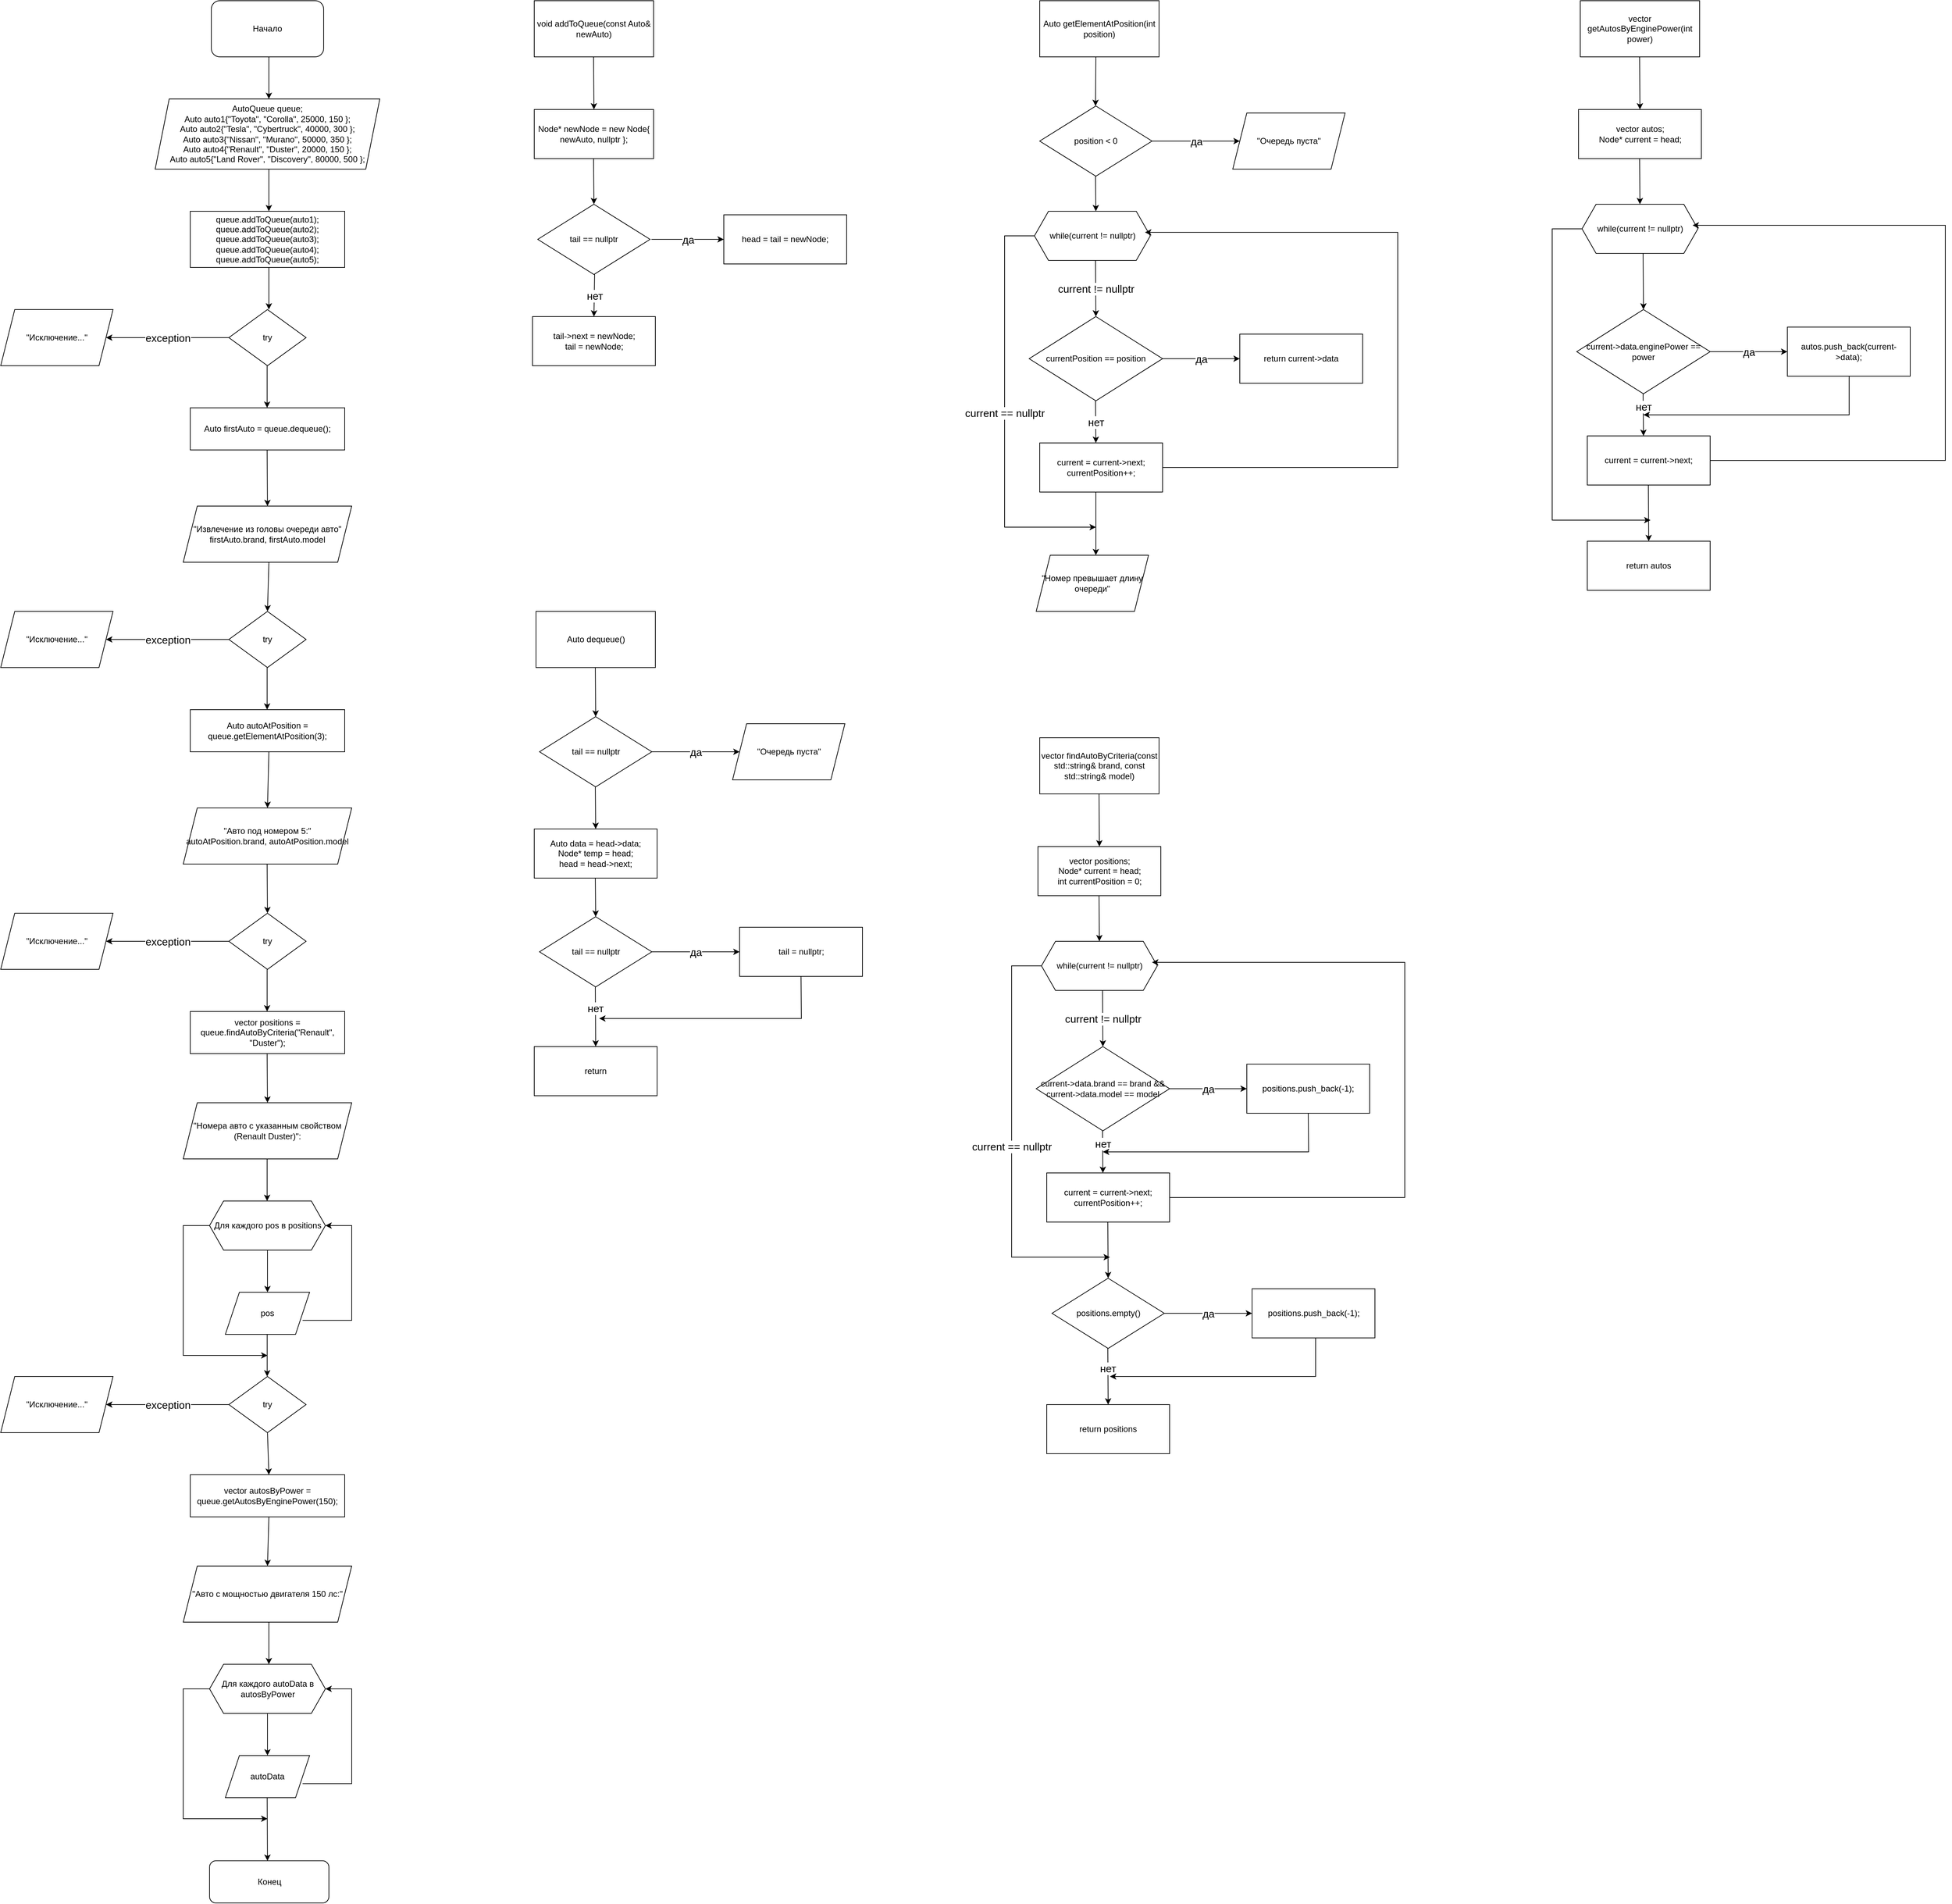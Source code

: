 <mxfile version="24.2.5" type="device">
  <diagram id="C5RBs43oDa-KdzZeNtuy" name="Page-1">
    <mxGraphModel dx="910" dy="553" grid="1" gridSize="10" guides="1" tooltips="1" connect="1" arrows="1" fold="1" page="1" pageScale="1" pageWidth="600" pageHeight="100" math="0" shadow="0">
      <root>
        <mxCell id="WIyWlLk6GJQsqaUBKTNV-0" />
        <mxCell id="WIyWlLk6GJQsqaUBKTNV-1" parent="WIyWlLk6GJQsqaUBKTNV-0" />
        <mxCell id="EUJpJO6qYuPythi7ABDx-0" value="Начало" style="rounded=1;whiteSpace=wrap;html=1;" parent="WIyWlLk6GJQsqaUBKTNV-1" vertex="1">
          <mxGeometry x="400" y="40" width="160" height="80" as="geometry" />
        </mxCell>
        <mxCell id="EUJpJO6qYuPythi7ABDx-1" value="&lt;div&gt;AutoQueue queue;&lt;br&gt;&lt;/div&gt;Auto auto1{&quot;Toyota&quot;, &quot;Corolla&quot;, 25000, 150 };&lt;br&gt;Auto auto2{&quot;Tesla&quot;, &quot;Cybertruck&quot;, 40000, 300 };&lt;br&gt;Auto auto3{&quot;Nissan&quot;, &quot;Murano&quot;, 50000, 350 };&lt;br&gt;Auto auto4{&quot;Renault&quot;, &quot;Duster&quot;, 20000, 150 };&lt;br&gt;Auto auto5{&quot;Land Rover&quot;, &quot;Discovery&quot;, 80000, 500 };" style="shape=parallelogram;perimeter=parallelogramPerimeter;whiteSpace=wrap;html=1;fixedSize=1;" parent="WIyWlLk6GJQsqaUBKTNV-1" vertex="1">
          <mxGeometry x="320" y="180" width="320" height="100" as="geometry" />
        </mxCell>
        <mxCell id="EUJpJO6qYuPythi7ABDx-2" value="queue.addToQueue(auto1);&#xa;queue.addToQueue(auto2);&#xa;queue.addToQueue(auto3);&#xa;queue.addToQueue(auto4);&#xa;queue.addToQueue(auto5);" style="rounded=0;whiteSpace=wrap;html=1;" parent="WIyWlLk6GJQsqaUBKTNV-1" vertex="1">
          <mxGeometry x="370" y="340" width="220" height="80" as="geometry" />
        </mxCell>
        <mxCell id="EUJpJO6qYuPythi7ABDx-3" value="try" style="rhombus;whiteSpace=wrap;html=1;" parent="WIyWlLk6GJQsqaUBKTNV-1" vertex="1">
          <mxGeometry x="425" y="480" width="110" height="80" as="geometry" />
        </mxCell>
        <mxCell id="EUJpJO6qYuPythi7ABDx-4" value="&quot;Исключение...&quot;" style="shape=parallelogram;perimeter=parallelogramPerimeter;whiteSpace=wrap;html=1;fixedSize=1;" parent="WIyWlLk6GJQsqaUBKTNV-1" vertex="1">
          <mxGeometry x="100" y="480" width="160" height="80" as="geometry" />
        </mxCell>
        <mxCell id="EUJpJO6qYuPythi7ABDx-5" value="exception" style="endArrow=classic;html=1;rounded=0;entryX=1;entryY=0.5;entryDx=0;entryDy=0;exitX=0;exitY=0.5;exitDx=0;exitDy=0;fontSize=15;" parent="WIyWlLk6GJQsqaUBKTNV-1" source="EUJpJO6qYuPythi7ABDx-3" target="EUJpJO6qYuPythi7ABDx-4" edge="1">
          <mxGeometry width="50" height="50" relative="1" as="geometry">
            <mxPoint x="420" y="520" as="sourcePoint" />
            <mxPoint x="370" y="520" as="targetPoint" />
          </mxGeometry>
        </mxCell>
        <mxCell id="EUJpJO6qYuPythi7ABDx-6" value="Auto firstAuto =&amp;nbsp;queue.dequeue();" style="rounded=0;whiteSpace=wrap;html=1;" parent="WIyWlLk6GJQsqaUBKTNV-1" vertex="1">
          <mxGeometry x="370" y="620" width="220" height="60" as="geometry" />
        </mxCell>
        <mxCell id="EUJpJO6qYuPythi7ABDx-7" value="&quot;Извлечение из головы очереди авто&quot;&lt;div&gt;firstAuto.brand, firstAuto.model&lt;/div&gt;" style="shape=parallelogram;perimeter=parallelogramPerimeter;whiteSpace=wrap;html=1;fixedSize=1;" parent="WIyWlLk6GJQsqaUBKTNV-1" vertex="1">
          <mxGeometry x="360" y="760" width="240" height="80" as="geometry" />
        </mxCell>
        <mxCell id="EUJpJO6qYuPythi7ABDx-8" value="try" style="rhombus;whiteSpace=wrap;html=1;" parent="WIyWlLk6GJQsqaUBKTNV-1" vertex="1">
          <mxGeometry x="425" y="910" width="110" height="80" as="geometry" />
        </mxCell>
        <mxCell id="EUJpJO6qYuPythi7ABDx-9" value="&quot;Исключение...&quot;" style="shape=parallelogram;perimeter=parallelogramPerimeter;whiteSpace=wrap;html=1;fixedSize=1;" parent="WIyWlLk6GJQsqaUBKTNV-1" vertex="1">
          <mxGeometry x="100" y="910" width="160" height="80" as="geometry" />
        </mxCell>
        <mxCell id="EUJpJO6qYuPythi7ABDx-10" value="exception" style="endArrow=classic;html=1;rounded=0;entryX=1;entryY=0.5;entryDx=0;entryDy=0;exitX=0;exitY=0.5;exitDx=0;exitDy=0;fontSize=15;" parent="WIyWlLk6GJQsqaUBKTNV-1" source="EUJpJO6qYuPythi7ABDx-8" target="EUJpJO6qYuPythi7ABDx-9" edge="1">
          <mxGeometry width="50" height="50" relative="1" as="geometry">
            <mxPoint x="420" y="950" as="sourcePoint" />
            <mxPoint x="370" y="950" as="targetPoint" />
          </mxGeometry>
        </mxCell>
        <mxCell id="EUJpJO6qYuPythi7ABDx-11" value="Auto autoAtPosition = queue.getElementAtPosition(3);" style="rounded=0;whiteSpace=wrap;html=1;" parent="WIyWlLk6GJQsqaUBKTNV-1" vertex="1">
          <mxGeometry x="370" y="1050" width="220" height="60" as="geometry" />
        </mxCell>
        <mxCell id="EUJpJO6qYuPythi7ABDx-12" value="&quot;Авто под номером 5:&quot;&lt;div&gt;autoAtPosition.brand, autoAtPosition.model&lt;/div&gt;" style="shape=parallelogram;perimeter=parallelogramPerimeter;whiteSpace=wrap;html=1;fixedSize=1;" parent="WIyWlLk6GJQsqaUBKTNV-1" vertex="1">
          <mxGeometry x="360" y="1190" width="240" height="80" as="geometry" />
        </mxCell>
        <mxCell id="EUJpJO6qYuPythi7ABDx-13" value="try" style="rhombus;whiteSpace=wrap;html=1;" parent="WIyWlLk6GJQsqaUBKTNV-1" vertex="1">
          <mxGeometry x="425" y="1340" width="110" height="80" as="geometry" />
        </mxCell>
        <mxCell id="EUJpJO6qYuPythi7ABDx-14" value="&quot;Исключение...&quot;" style="shape=parallelogram;perimeter=parallelogramPerimeter;whiteSpace=wrap;html=1;fixedSize=1;" parent="WIyWlLk6GJQsqaUBKTNV-1" vertex="1">
          <mxGeometry x="100" y="1340" width="160" height="80" as="geometry" />
        </mxCell>
        <mxCell id="EUJpJO6qYuPythi7ABDx-15" value="exception" style="endArrow=classic;html=1;rounded=0;entryX=1;entryY=0.5;entryDx=0;entryDy=0;exitX=0;exitY=0.5;exitDx=0;exitDy=0;fontSize=15;" parent="WIyWlLk6GJQsqaUBKTNV-1" source="EUJpJO6qYuPythi7ABDx-13" target="EUJpJO6qYuPythi7ABDx-14" edge="1">
          <mxGeometry width="50" height="50" relative="1" as="geometry">
            <mxPoint x="420" y="1380" as="sourcePoint" />
            <mxPoint x="370" y="1380" as="targetPoint" />
          </mxGeometry>
        </mxCell>
        <mxCell id="EUJpJO6qYuPythi7ABDx-16" value="vector&lt;int&gt; positions = queue.findAutoByCriteria(&quot;Renault&quot;, &quot;Duster&quot;);" style="rounded=0;whiteSpace=wrap;html=1;" parent="WIyWlLk6GJQsqaUBKTNV-1" vertex="1">
          <mxGeometry x="370" y="1480" width="220" height="60" as="geometry" />
        </mxCell>
        <mxCell id="EUJpJO6qYuPythi7ABDx-17" value="&quot;Номера авто с указанным свойством (Renault Duster)&quot;:" style="shape=parallelogram;perimeter=parallelogramPerimeter;whiteSpace=wrap;html=1;fixedSize=1;" parent="WIyWlLk6GJQsqaUBKTNV-1" vertex="1">
          <mxGeometry x="360" y="1610" width="240" height="80" as="geometry" />
        </mxCell>
        <mxCell id="EUJpJO6qYuPythi7ABDx-18" value="Для каждого pos в positions" style="shape=hexagon;perimeter=hexagonPerimeter2;whiteSpace=wrap;html=1;fixedSize=1;" parent="WIyWlLk6GJQsqaUBKTNV-1" vertex="1">
          <mxGeometry x="397.5" y="1750" width="165" height="70" as="geometry" />
        </mxCell>
        <mxCell id="EUJpJO6qYuPythi7ABDx-19" value="pos" style="shape=parallelogram;perimeter=parallelogramPerimeter;whiteSpace=wrap;html=1;fixedSize=1;" parent="WIyWlLk6GJQsqaUBKTNV-1" vertex="1">
          <mxGeometry x="420" y="1880" width="120" height="60" as="geometry" />
        </mxCell>
        <mxCell id="EUJpJO6qYuPythi7ABDx-20" value="" style="endArrow=classic;html=1;rounded=0;entryX=1;entryY=0.5;entryDx=0;entryDy=0;" parent="WIyWlLk6GJQsqaUBKTNV-1" target="EUJpJO6qYuPythi7ABDx-18" edge="1">
          <mxGeometry width="50" height="50" relative="1" as="geometry">
            <mxPoint x="530" y="1920" as="sourcePoint" />
            <mxPoint x="710" y="1850" as="targetPoint" />
            <Array as="points">
              <mxPoint x="600" y="1920" />
              <mxPoint x="600" y="1785" />
            </Array>
          </mxGeometry>
        </mxCell>
        <mxCell id="EUJpJO6qYuPythi7ABDx-21" value="" style="endArrow=classic;html=1;rounded=0;entryX=0.5;entryY=0;entryDx=0;entryDy=0;entryPerimeter=0;" parent="WIyWlLk6GJQsqaUBKTNV-1" source="EUJpJO6qYuPythi7ABDx-18" target="EUJpJO6qYuPythi7ABDx-19" edge="1">
          <mxGeometry width="50" height="50" relative="1" as="geometry">
            <mxPoint x="360" y="1890" as="sourcePoint" />
            <mxPoint x="410" y="1840" as="targetPoint" />
          </mxGeometry>
        </mxCell>
        <mxCell id="EUJpJO6qYuPythi7ABDx-22" value="" style="endArrow=classic;html=1;rounded=0;entryX=0.5;entryY=0;entryDx=0;entryDy=0;entryPerimeter=0;" parent="WIyWlLk6GJQsqaUBKTNV-1" edge="1">
          <mxGeometry width="50" height="50" relative="1" as="geometry">
            <mxPoint x="479.58" y="1940" as="sourcePoint" />
            <mxPoint x="479.58" y="2000" as="targetPoint" />
          </mxGeometry>
        </mxCell>
        <mxCell id="EUJpJO6qYuPythi7ABDx-23" value="" style="endArrow=classic;html=1;rounded=0;exitX=0;exitY=0.5;exitDx=0;exitDy=0;" parent="WIyWlLk6GJQsqaUBKTNV-1" source="EUJpJO6qYuPythi7ABDx-18" edge="1">
          <mxGeometry width="50" height="50" relative="1" as="geometry">
            <mxPoint x="310" y="1880" as="sourcePoint" />
            <mxPoint x="480" y="1970" as="targetPoint" />
            <Array as="points">
              <mxPoint x="360" y="1785" />
              <mxPoint x="360" y="1970" />
            </Array>
          </mxGeometry>
        </mxCell>
        <mxCell id="EUJpJO6qYuPythi7ABDx-24" value="try" style="rhombus;whiteSpace=wrap;html=1;" parent="WIyWlLk6GJQsqaUBKTNV-1" vertex="1">
          <mxGeometry x="425" y="2000" width="110" height="80" as="geometry" />
        </mxCell>
        <mxCell id="EUJpJO6qYuPythi7ABDx-25" value="&quot;Исключение...&quot;" style="shape=parallelogram;perimeter=parallelogramPerimeter;whiteSpace=wrap;html=1;fixedSize=1;" parent="WIyWlLk6GJQsqaUBKTNV-1" vertex="1">
          <mxGeometry x="100" y="2000" width="160" height="80" as="geometry" />
        </mxCell>
        <mxCell id="EUJpJO6qYuPythi7ABDx-26" value="exception" style="endArrow=classic;html=1;rounded=0;entryX=1;entryY=0.5;entryDx=0;entryDy=0;exitX=0;exitY=0.5;exitDx=0;exitDy=0;fontSize=15;" parent="WIyWlLk6GJQsqaUBKTNV-1" source="EUJpJO6qYuPythi7ABDx-24" target="EUJpJO6qYuPythi7ABDx-25" edge="1">
          <mxGeometry width="50" height="50" relative="1" as="geometry">
            <mxPoint x="420" y="2040" as="sourcePoint" />
            <mxPoint x="370" y="2040" as="targetPoint" />
          </mxGeometry>
        </mxCell>
        <mxCell id="EUJpJO6qYuPythi7ABDx-27" value="vector&lt;Auto&gt; autosByPower = queue.getAutosByEnginePower(150);" style="rounded=0;whiteSpace=wrap;html=1;" parent="WIyWlLk6GJQsqaUBKTNV-1" vertex="1">
          <mxGeometry x="370" y="2140" width="220" height="60" as="geometry" />
        </mxCell>
        <mxCell id="EUJpJO6qYuPythi7ABDx-28" value="&quot;Авто с мощностью двигателя 150 лс:&quot;" style="shape=parallelogram;perimeter=parallelogramPerimeter;whiteSpace=wrap;html=1;fixedSize=1;" parent="WIyWlLk6GJQsqaUBKTNV-1" vertex="1">
          <mxGeometry x="360" y="2270" width="240" height="80" as="geometry" />
        </mxCell>
        <mxCell id="EUJpJO6qYuPythi7ABDx-29" value="Для каждого autoData в autosByPower" style="shape=hexagon;perimeter=hexagonPerimeter2;whiteSpace=wrap;html=1;fixedSize=1;" parent="WIyWlLk6GJQsqaUBKTNV-1" vertex="1">
          <mxGeometry x="397.5" y="2410" width="165" height="70" as="geometry" />
        </mxCell>
        <mxCell id="EUJpJO6qYuPythi7ABDx-30" value="autoData" style="shape=parallelogram;perimeter=parallelogramPerimeter;whiteSpace=wrap;html=1;fixedSize=1;" parent="WIyWlLk6GJQsqaUBKTNV-1" vertex="1">
          <mxGeometry x="420" y="2540" width="120" height="60" as="geometry" />
        </mxCell>
        <mxCell id="EUJpJO6qYuPythi7ABDx-31" value="" style="endArrow=classic;html=1;rounded=0;entryX=1;entryY=0.5;entryDx=0;entryDy=0;" parent="WIyWlLk6GJQsqaUBKTNV-1" target="EUJpJO6qYuPythi7ABDx-29" edge="1">
          <mxGeometry width="50" height="50" relative="1" as="geometry">
            <mxPoint x="530" y="2580" as="sourcePoint" />
            <mxPoint x="710" y="2510" as="targetPoint" />
            <Array as="points">
              <mxPoint x="600" y="2580" />
              <mxPoint x="600" y="2445" />
            </Array>
          </mxGeometry>
        </mxCell>
        <mxCell id="EUJpJO6qYuPythi7ABDx-32" value="" style="endArrow=classic;html=1;rounded=0;entryX=0.5;entryY=0;entryDx=0;entryDy=0;entryPerimeter=0;" parent="WIyWlLk6GJQsqaUBKTNV-1" source="EUJpJO6qYuPythi7ABDx-29" target="EUJpJO6qYuPythi7ABDx-30" edge="1">
          <mxGeometry width="50" height="50" relative="1" as="geometry">
            <mxPoint x="360" y="2550" as="sourcePoint" />
            <mxPoint x="410" y="2500" as="targetPoint" />
          </mxGeometry>
        </mxCell>
        <mxCell id="EUJpJO6qYuPythi7ABDx-33" value="" style="endArrow=classic;html=1;rounded=0;" parent="WIyWlLk6GJQsqaUBKTNV-1" edge="1">
          <mxGeometry width="50" height="50" relative="1" as="geometry">
            <mxPoint x="479.58" y="2600" as="sourcePoint" />
            <mxPoint x="480" y="2690" as="targetPoint" />
          </mxGeometry>
        </mxCell>
        <mxCell id="EUJpJO6qYuPythi7ABDx-34" value="" style="endArrow=classic;html=1;rounded=0;exitX=0;exitY=0.5;exitDx=0;exitDy=0;" parent="WIyWlLk6GJQsqaUBKTNV-1" source="EUJpJO6qYuPythi7ABDx-29" edge="1">
          <mxGeometry width="50" height="50" relative="1" as="geometry">
            <mxPoint x="310" y="2540" as="sourcePoint" />
            <mxPoint x="480" y="2630" as="targetPoint" />
            <Array as="points">
              <mxPoint x="360" y="2445" />
              <mxPoint x="360" y="2630" />
            </Array>
          </mxGeometry>
        </mxCell>
        <mxCell id="EUJpJO6qYuPythi7ABDx-35" value="Конец" style="rounded=1;whiteSpace=wrap;html=1;" parent="WIyWlLk6GJQsqaUBKTNV-1" vertex="1">
          <mxGeometry x="397.5" y="2690" width="170" height="60" as="geometry" />
        </mxCell>
        <mxCell id="EUJpJO6qYuPythi7ABDx-36" value="" style="endArrow=classic;html=1;rounded=0;entryX=0.5;entryY=0;entryDx=0;entryDy=0;entryPerimeter=0;exitX=0.5;exitY=1;exitDx=0;exitDy=0;" parent="WIyWlLk6GJQsqaUBKTNV-1" source="EUJpJO6qYuPythi7ABDx-24" edge="1">
          <mxGeometry width="50" height="50" relative="1" as="geometry">
            <mxPoint x="482" y="2080" as="sourcePoint" />
            <mxPoint x="482" y="2140" as="targetPoint" />
          </mxGeometry>
        </mxCell>
        <mxCell id="EUJpJO6qYuPythi7ABDx-37" value="" style="endArrow=classic;html=1;rounded=0;entryX=0.5;entryY=0;entryDx=0;entryDy=0;" parent="WIyWlLk6GJQsqaUBKTNV-1" target="EUJpJO6qYuPythi7ABDx-28" edge="1">
          <mxGeometry width="50" height="50" relative="1" as="geometry">
            <mxPoint x="482" y="2200" as="sourcePoint" />
            <mxPoint x="482" y="2260" as="targetPoint" />
          </mxGeometry>
        </mxCell>
        <mxCell id="EUJpJO6qYuPythi7ABDx-38" value="" style="endArrow=classic;html=1;rounded=0;entryX=0.5;entryY=0;entryDx=0;entryDy=0;entryPerimeter=0;" parent="WIyWlLk6GJQsqaUBKTNV-1" edge="1">
          <mxGeometry width="50" height="50" relative="1" as="geometry">
            <mxPoint x="482" y="2350" as="sourcePoint" />
            <mxPoint x="482" y="2410" as="targetPoint" />
          </mxGeometry>
        </mxCell>
        <mxCell id="EUJpJO6qYuPythi7ABDx-39" value="" style="endArrow=classic;html=1;rounded=0;entryX=0.5;entryY=0;entryDx=0;entryDy=0;entryPerimeter=0;" parent="WIyWlLk6GJQsqaUBKTNV-1" edge="1">
          <mxGeometry width="50" height="50" relative="1" as="geometry">
            <mxPoint x="479.5" y="1690" as="sourcePoint" />
            <mxPoint x="479.5" y="1750" as="targetPoint" />
          </mxGeometry>
        </mxCell>
        <mxCell id="EUJpJO6qYuPythi7ABDx-40" value="" style="endArrow=classic;html=1;rounded=0;entryX=0.5;entryY=0;entryDx=0;entryDy=0;" parent="WIyWlLk6GJQsqaUBKTNV-1" target="EUJpJO6qYuPythi7ABDx-17" edge="1">
          <mxGeometry width="50" height="50" relative="1" as="geometry">
            <mxPoint x="479.5" y="1540" as="sourcePoint" />
            <mxPoint x="479.5" y="1600" as="targetPoint" />
          </mxGeometry>
        </mxCell>
        <mxCell id="EUJpJO6qYuPythi7ABDx-41" value="" style="endArrow=classic;html=1;rounded=0;entryX=0.5;entryY=0;entryDx=0;entryDy=0;entryPerimeter=0;" parent="WIyWlLk6GJQsqaUBKTNV-1" edge="1">
          <mxGeometry width="50" height="50" relative="1" as="geometry">
            <mxPoint x="479.5" y="1420" as="sourcePoint" />
            <mxPoint x="479.5" y="1480" as="targetPoint" />
          </mxGeometry>
        </mxCell>
        <mxCell id="EUJpJO6qYuPythi7ABDx-42" value="" style="endArrow=classic;html=1;rounded=0;entryX=0.5;entryY=0;entryDx=0;entryDy=0;" parent="WIyWlLk6GJQsqaUBKTNV-1" target="EUJpJO6qYuPythi7ABDx-13" edge="1">
          <mxGeometry width="50" height="50" relative="1" as="geometry">
            <mxPoint x="479.5" y="1270" as="sourcePoint" />
            <mxPoint x="479.5" y="1330" as="targetPoint" />
          </mxGeometry>
        </mxCell>
        <mxCell id="EUJpJO6qYuPythi7ABDx-43" value="" style="endArrow=classic;html=1;rounded=0;entryX=0.5;entryY=0;entryDx=0;entryDy=0;" parent="WIyWlLk6GJQsqaUBKTNV-1" target="EUJpJO6qYuPythi7ABDx-12" edge="1">
          <mxGeometry width="50" height="50" relative="1" as="geometry">
            <mxPoint x="482.0" y="1110" as="sourcePoint" />
            <mxPoint x="482.0" y="1170" as="targetPoint" />
          </mxGeometry>
        </mxCell>
        <mxCell id="EUJpJO6qYuPythi7ABDx-44" value="" style="endArrow=classic;html=1;rounded=0;entryX=0.5;entryY=0;entryDx=0;entryDy=0;entryPerimeter=0;" parent="WIyWlLk6GJQsqaUBKTNV-1" edge="1">
          <mxGeometry width="50" height="50" relative="1" as="geometry">
            <mxPoint x="479.5" y="990" as="sourcePoint" />
            <mxPoint x="479.5" y="1050" as="targetPoint" />
          </mxGeometry>
        </mxCell>
        <mxCell id="EUJpJO6qYuPythi7ABDx-45" value="" style="endArrow=classic;html=1;rounded=0;entryX=0.5;entryY=0;entryDx=0;entryDy=0;" parent="WIyWlLk6GJQsqaUBKTNV-1" target="EUJpJO6qYuPythi7ABDx-8" edge="1">
          <mxGeometry width="50" height="50" relative="1" as="geometry">
            <mxPoint x="482.0" y="840" as="sourcePoint" />
            <mxPoint x="482.0" y="900" as="targetPoint" />
          </mxGeometry>
        </mxCell>
        <mxCell id="EUJpJO6qYuPythi7ABDx-46" value="" style="endArrow=classic;html=1;rounded=0;entryX=0.5;entryY=0;entryDx=0;entryDy=0;" parent="WIyWlLk6GJQsqaUBKTNV-1" target="EUJpJO6qYuPythi7ABDx-7" edge="1">
          <mxGeometry width="50" height="50" relative="1" as="geometry">
            <mxPoint x="479.5" y="680" as="sourcePoint" />
            <mxPoint x="479.5" y="740" as="targetPoint" />
          </mxGeometry>
        </mxCell>
        <mxCell id="EUJpJO6qYuPythi7ABDx-47" value="" style="endArrow=classic;html=1;rounded=0;entryX=0.5;entryY=0;entryDx=0;entryDy=0;entryPerimeter=0;" parent="WIyWlLk6GJQsqaUBKTNV-1" edge="1">
          <mxGeometry width="50" height="50" relative="1" as="geometry">
            <mxPoint x="479.5" y="560" as="sourcePoint" />
            <mxPoint x="479.5" y="620" as="targetPoint" />
          </mxGeometry>
        </mxCell>
        <mxCell id="EUJpJO6qYuPythi7ABDx-48" value="" style="endArrow=classic;html=1;rounded=0;entryX=0.5;entryY=0;entryDx=0;entryDy=0;entryPerimeter=0;" parent="WIyWlLk6GJQsqaUBKTNV-1" edge="1">
          <mxGeometry width="50" height="50" relative="1" as="geometry">
            <mxPoint x="482.0" y="420" as="sourcePoint" />
            <mxPoint x="482.0" y="480" as="targetPoint" />
          </mxGeometry>
        </mxCell>
        <mxCell id="EUJpJO6qYuPythi7ABDx-49" value="" style="endArrow=classic;html=1;rounded=0;entryX=0.5;entryY=0;entryDx=0;entryDy=0;entryPerimeter=0;" parent="WIyWlLk6GJQsqaUBKTNV-1" edge="1">
          <mxGeometry width="50" height="50" relative="1" as="geometry">
            <mxPoint x="482.0" y="280" as="sourcePoint" />
            <mxPoint x="482.0" y="340" as="targetPoint" />
          </mxGeometry>
        </mxCell>
        <mxCell id="EUJpJO6qYuPythi7ABDx-50" value="" style="endArrow=classic;html=1;rounded=0;entryX=0.5;entryY=0;entryDx=0;entryDy=0;entryPerimeter=0;" parent="WIyWlLk6GJQsqaUBKTNV-1" edge="1">
          <mxGeometry width="50" height="50" relative="1" as="geometry">
            <mxPoint x="482.0" y="120" as="sourcePoint" />
            <mxPoint x="482.0" y="180" as="targetPoint" />
          </mxGeometry>
        </mxCell>
        <mxCell id="EUJpJO6qYuPythi7ABDx-51" value="void addToQueue(const Auto&amp; newAuto)" style="rounded=0;whiteSpace=wrap;html=1;" parent="WIyWlLk6GJQsqaUBKTNV-1" vertex="1">
          <mxGeometry x="860" y="40" width="170" height="80" as="geometry" />
        </mxCell>
        <mxCell id="EUJpJO6qYuPythi7ABDx-52" value="Auto dequeue()" style="rounded=0;whiteSpace=wrap;html=1;" parent="WIyWlLk6GJQsqaUBKTNV-1" vertex="1">
          <mxGeometry x="862.5" y="910" width="170" height="80" as="geometry" />
        </mxCell>
        <mxCell id="EUJpJO6qYuPythi7ABDx-53" value="vector&lt;int&gt; findAutoByCriteria(const std::string&amp; brand, const std::string&amp; model)" style="rounded=0;whiteSpace=wrap;html=1;" parent="WIyWlLk6GJQsqaUBKTNV-1" vertex="1">
          <mxGeometry x="1580" y="1090" width="170" height="80" as="geometry" />
        </mxCell>
        <mxCell id="EUJpJO6qYuPythi7ABDx-54" value="Auto getElementAtPosition(int position)" style="rounded=0;whiteSpace=wrap;html=1;" parent="WIyWlLk6GJQsqaUBKTNV-1" vertex="1">
          <mxGeometry x="1580" y="40" width="170" height="80" as="geometry" />
        </mxCell>
        <mxCell id="EUJpJO6qYuPythi7ABDx-55" value="tail == nullptr" style="rhombus;whiteSpace=wrap;html=1;" parent="WIyWlLk6GJQsqaUBKTNV-1" vertex="1">
          <mxGeometry x="865" y="330" width="160" height="100" as="geometry" />
        </mxCell>
        <mxCell id="EUJpJO6qYuPythi7ABDx-56" value="Node* newNode = new Node{ newAuto, nullptr };" style="rounded=0;whiteSpace=wrap;html=1;" parent="WIyWlLk6GJQsqaUBKTNV-1" vertex="1">
          <mxGeometry x="860" y="195" width="170" height="70" as="geometry" />
        </mxCell>
        <mxCell id="EUJpJO6qYuPythi7ABDx-57" value="tail-&gt;next = newNode;&#xa;tail = newNode;" style="rounded=0;whiteSpace=wrap;html=1;" parent="WIyWlLk6GJQsqaUBKTNV-1" vertex="1">
          <mxGeometry x="857.5" y="490" width="175" height="70" as="geometry" />
        </mxCell>
        <mxCell id="EUJpJO6qYuPythi7ABDx-58" value="&lt;span style=&quot;color: rgb(0, 0, 0); font-family: Helvetica; font-size: 12px; font-style: normal; font-variant-ligatures: normal; font-variant-caps: normal; font-weight: 400; letter-spacing: normal; orphans: 2; text-indent: 0px; text-transform: none; widows: 2; word-spacing: 0px; -webkit-text-stroke-width: 0px; white-space: normal; background-color: rgb(251, 251, 251); text-decoration-thickness: initial; text-decoration-style: initial; text-decoration-color: initial; float: none; display: inline !important;&quot;&gt;head = tail = newNode;&lt;/span&gt;" style="rounded=0;whiteSpace=wrap;html=1;align=center;" parent="WIyWlLk6GJQsqaUBKTNV-1" vertex="1">
          <mxGeometry x="1130" y="345" width="175" height="70" as="geometry" />
        </mxCell>
        <mxCell id="EUJpJO6qYuPythi7ABDx-59" value="да" style="endArrow=classic;html=1;rounded=0;entryX=0;entryY=0.5;entryDx=0;entryDy=0;fontSize=15;" parent="WIyWlLk6GJQsqaUBKTNV-1" target="EUJpJO6qYuPythi7ABDx-58" edge="1">
          <mxGeometry width="50" height="50" relative="1" as="geometry">
            <mxPoint x="1027" y="380" as="sourcePoint" />
            <mxPoint x="1025" y="450" as="targetPoint" />
          </mxGeometry>
        </mxCell>
        <mxCell id="EUJpJO6qYuPythi7ABDx-60" value="нет" style="endArrow=classic;html=1;rounded=0;entryX=0.5;entryY=0;entryDx=0;entryDy=0;fontSize=15;" parent="WIyWlLk6GJQsqaUBKTNV-1" target="EUJpJO6qYuPythi7ABDx-57" edge="1">
          <mxGeometry width="50" height="50" relative="1" as="geometry">
            <mxPoint x="946" y="430" as="sourcePoint" />
            <mxPoint x="944" y="500" as="targetPoint" />
          </mxGeometry>
        </mxCell>
        <mxCell id="EUJpJO6qYuPythi7ABDx-61" value="tail == nullptr" style="rhombus;whiteSpace=wrap;html=1;" parent="WIyWlLk6GJQsqaUBKTNV-1" vertex="1">
          <mxGeometry x="867.5" y="1060" width="160" height="100" as="geometry" />
        </mxCell>
        <mxCell id="EUJpJO6qYuPythi7ABDx-62" value="&quot;Очередь пуста&quot;" style="shape=parallelogram;perimeter=parallelogramPerimeter;whiteSpace=wrap;html=1;fixedSize=1;" parent="WIyWlLk6GJQsqaUBKTNV-1" vertex="1">
          <mxGeometry x="1142.5" y="1070" width="160" height="80" as="geometry" />
        </mxCell>
        <mxCell id="EUJpJO6qYuPythi7ABDx-63" value="да" style="endArrow=classic;html=1;rounded=0;entryX=0;entryY=0.5;entryDx=0;entryDy=0;fontSize=15;exitX=1;exitY=0.5;exitDx=0;exitDy=0;" parent="WIyWlLk6GJQsqaUBKTNV-1" source="EUJpJO6qYuPythi7ABDx-61" target="EUJpJO6qYuPythi7ABDx-62" edge="1">
          <mxGeometry width="50" height="50" relative="1" as="geometry">
            <mxPoint x="1032.5" y="1109.5" as="sourcePoint" />
            <mxPoint x="1135.5" y="1109.5" as="targetPoint" />
          </mxGeometry>
        </mxCell>
        <mxCell id="EUJpJO6qYuPythi7ABDx-64" value="Auto data = head-&gt;data;&#xa;Node* temp = head;&#xa;head = head-&gt;next;" style="rounded=0;whiteSpace=wrap;html=1;" parent="WIyWlLk6GJQsqaUBKTNV-1" vertex="1">
          <mxGeometry x="860" y="1220" width="175" height="70" as="geometry" />
        </mxCell>
        <mxCell id="EUJpJO6qYuPythi7ABDx-66" value="tail == nullptr" style="rhombus;whiteSpace=wrap;html=1;" parent="WIyWlLk6GJQsqaUBKTNV-1" vertex="1">
          <mxGeometry x="867.5" y="1345" width="160" height="100" as="geometry" />
        </mxCell>
        <mxCell id="EUJpJO6qYuPythi7ABDx-68" value="да" style="endArrow=classic;html=1;rounded=0;entryX=0;entryY=0.5;entryDx=0;entryDy=0;fontSize=15;exitX=1;exitY=0.5;exitDx=0;exitDy=0;" parent="WIyWlLk6GJQsqaUBKTNV-1" source="EUJpJO6qYuPythi7ABDx-66" edge="1">
          <mxGeometry width="50" height="50" relative="1" as="geometry">
            <mxPoint x="1032.5" y="1394.5" as="sourcePoint" />
            <mxPoint x="1152.5" y="1395" as="targetPoint" />
          </mxGeometry>
        </mxCell>
        <mxCell id="EUJpJO6qYuPythi7ABDx-69" value="tail = nullptr;" style="rounded=0;whiteSpace=wrap;html=1;" parent="WIyWlLk6GJQsqaUBKTNV-1" vertex="1">
          <mxGeometry x="1152.5" y="1360" width="175" height="70" as="geometry" />
        </mxCell>
        <mxCell id="EUJpJO6qYuPythi7ABDx-70" value="return" style="rounded=0;whiteSpace=wrap;html=1;" parent="WIyWlLk6GJQsqaUBKTNV-1" vertex="1">
          <mxGeometry x="860" y="1530" width="175" height="70" as="geometry" />
        </mxCell>
        <mxCell id="EUJpJO6qYuPythi7ABDx-71" value="" style="endArrow=classic;html=1;rounded=0;entryX=0.5;entryY=0;entryDx=0;entryDy=0;" parent="WIyWlLk6GJQsqaUBKTNV-1" target="EUJpJO6qYuPythi7ABDx-56" edge="1">
          <mxGeometry width="50" height="50" relative="1" as="geometry">
            <mxPoint x="944.5" y="120" as="sourcePoint" />
            <mxPoint x="944.5" y="180" as="targetPoint" />
          </mxGeometry>
        </mxCell>
        <mxCell id="EUJpJO6qYuPythi7ABDx-72" value="" style="endArrow=classic;html=1;rounded=0;entryX=0.5;entryY=0;entryDx=0;entryDy=0;" parent="WIyWlLk6GJQsqaUBKTNV-1" target="EUJpJO6qYuPythi7ABDx-55" edge="1">
          <mxGeometry width="50" height="50" relative="1" as="geometry">
            <mxPoint x="944.5" y="265" as="sourcePoint" />
            <mxPoint x="944.5" y="325" as="targetPoint" />
          </mxGeometry>
        </mxCell>
        <mxCell id="EUJpJO6qYuPythi7ABDx-73" value="" style="endArrow=classic;html=1;rounded=0;entryX=0.5;entryY=0;entryDx=0;entryDy=0;" parent="WIyWlLk6GJQsqaUBKTNV-1" target="EUJpJO6qYuPythi7ABDx-61" edge="1">
          <mxGeometry width="50" height="50" relative="1" as="geometry">
            <mxPoint x="947" y="990" as="sourcePoint" />
            <mxPoint x="947" y="1050" as="targetPoint" />
          </mxGeometry>
        </mxCell>
        <mxCell id="EUJpJO6qYuPythi7ABDx-74" value="" style="endArrow=classic;html=1;rounded=0;entryX=0.5;entryY=0;entryDx=0;entryDy=0;" parent="WIyWlLk6GJQsqaUBKTNV-1" target="EUJpJO6qYuPythi7ABDx-64" edge="1">
          <mxGeometry width="50" height="50" relative="1" as="geometry">
            <mxPoint x="947" y="1160" as="sourcePoint" />
            <mxPoint x="947.5" y="1230" as="targetPoint" />
          </mxGeometry>
        </mxCell>
        <mxCell id="EUJpJO6qYuPythi7ABDx-75" value="" style="endArrow=classic;html=1;rounded=0;entryX=0.5;entryY=0;entryDx=0;entryDy=0;" parent="WIyWlLk6GJQsqaUBKTNV-1" target="EUJpJO6qYuPythi7ABDx-66" edge="1">
          <mxGeometry width="50" height="50" relative="1" as="geometry">
            <mxPoint x="947" y="1290" as="sourcePoint" />
            <mxPoint x="947.5" y="1360" as="targetPoint" />
          </mxGeometry>
        </mxCell>
        <mxCell id="EUJpJO6qYuPythi7ABDx-76" value="нет" style="endArrow=classic;html=1;rounded=0;entryX=0.5;entryY=0;entryDx=0;entryDy=0;fontSize=15;verticalAlign=bottom;" parent="WIyWlLk6GJQsqaUBKTNV-1" target="EUJpJO6qYuPythi7ABDx-70" edge="1">
          <mxGeometry width="50" height="50" relative="1" as="geometry">
            <mxPoint x="947" y="1445" as="sourcePoint" />
            <mxPoint x="947.5" y="1515" as="targetPoint" />
          </mxGeometry>
        </mxCell>
        <mxCell id="EUJpJO6qYuPythi7ABDx-77" value="vector&lt;int&gt; positions;&#xa;Node* current = head;&#xa;int currentPosition = 0;" style="rounded=0;whiteSpace=wrap;html=1;" parent="WIyWlLk6GJQsqaUBKTNV-1" vertex="1">
          <mxGeometry x="1577.5" y="1245" width="175" height="70" as="geometry" />
        </mxCell>
        <mxCell id="EUJpJO6qYuPythi7ABDx-78" value="positions.empty()" style="rhombus;whiteSpace=wrap;html=1;" parent="WIyWlLk6GJQsqaUBKTNV-1" vertex="1">
          <mxGeometry x="1597.5" y="1860" width="160" height="100" as="geometry" />
        </mxCell>
        <mxCell id="EUJpJO6qYuPythi7ABDx-79" value="да" style="endArrow=classic;html=1;rounded=0;entryX=0;entryY=0.5;entryDx=0;entryDy=0;fontSize=15;exitX=1;exitY=0.5;exitDx=0;exitDy=0;" parent="WIyWlLk6GJQsqaUBKTNV-1" source="EUJpJO6qYuPythi7ABDx-78" edge="1">
          <mxGeometry width="50" height="50" relative="1" as="geometry">
            <mxPoint x="1762.5" y="1909.5" as="sourcePoint" />
            <mxPoint x="1882.5" y="1910" as="targetPoint" />
          </mxGeometry>
        </mxCell>
        <mxCell id="EUJpJO6qYuPythi7ABDx-80" value="positions.push_back(-1);" style="rounded=0;whiteSpace=wrap;html=1;" parent="WIyWlLk6GJQsqaUBKTNV-1" vertex="1">
          <mxGeometry x="1882.5" y="1875" width="175" height="70" as="geometry" />
        </mxCell>
        <mxCell id="EUJpJO6qYuPythi7ABDx-81" value="return positions" style="rounded=0;whiteSpace=wrap;html=1;" parent="WIyWlLk6GJQsqaUBKTNV-1" vertex="1">
          <mxGeometry x="1590" y="2040" width="175" height="70" as="geometry" />
        </mxCell>
        <mxCell id="EUJpJO6qYuPythi7ABDx-82" value="while(current != nullptr)" style="shape=hexagon;perimeter=hexagonPerimeter2;whiteSpace=wrap;html=1;fixedSize=1;" parent="WIyWlLk6GJQsqaUBKTNV-1" vertex="1">
          <mxGeometry x="1582.5" y="1380" width="165" height="70" as="geometry" />
        </mxCell>
        <UserObject label="current-&gt;data.brand == brand &amp;&amp; current-&gt;data.model == model" link="current-&gt;data.brand == brand &amp;&amp; current-&gt;data.model == model" id="EUJpJO6qYuPythi7ABDx-83">
          <mxCell style="rhombus;whiteSpace=wrap;html=1;" parent="WIyWlLk6GJQsqaUBKTNV-1" vertex="1">
            <mxGeometry x="1575" y="1530" width="190" height="120" as="geometry" />
          </mxCell>
        </UserObject>
        <mxCell id="EUJpJO6qYuPythi7ABDx-84" value="да" style="endArrow=classic;html=1;rounded=0;entryX=0;entryY=0.5;entryDx=0;entryDy=0;fontSize=15;exitX=1;exitY=0.5;exitDx=0;exitDy=0;" parent="WIyWlLk6GJQsqaUBKTNV-1" source="EUJpJO6qYuPythi7ABDx-83" edge="1">
          <mxGeometry width="50" height="50" relative="1" as="geometry">
            <mxPoint x="1755" y="1589.5" as="sourcePoint" />
            <mxPoint x="1875" y="1590" as="targetPoint" />
          </mxGeometry>
        </mxCell>
        <mxCell id="EUJpJO6qYuPythi7ABDx-85" value="positions.push_back(-1);" style="rounded=0;whiteSpace=wrap;html=1;" parent="WIyWlLk6GJQsqaUBKTNV-1" vertex="1">
          <mxGeometry x="1875" y="1555" width="175" height="70" as="geometry" />
        </mxCell>
        <mxCell id="wUYfQNEukxPWKK_TzpNX-0" value="current = current-&gt;next;&#xa;currentPosition++;" style="rounded=0;whiteSpace=wrap;html=1;" parent="WIyWlLk6GJQsqaUBKTNV-1" vertex="1">
          <mxGeometry x="1590" y="1710" width="175" height="70" as="geometry" />
        </mxCell>
        <mxCell id="wUYfQNEukxPWKK_TzpNX-1" value="" style="endArrow=classic;html=1;rounded=0;exitX=1;exitY=0.5;exitDx=0;exitDy=0;" parent="WIyWlLk6GJQsqaUBKTNV-1" source="wUYfQNEukxPWKK_TzpNX-0" edge="1">
          <mxGeometry width="50" height="50" relative="1" as="geometry">
            <mxPoint x="1810" y="1760" as="sourcePoint" />
            <mxPoint x="1740" y="1410" as="targetPoint" />
            <Array as="points">
              <mxPoint x="2100" y="1745" />
              <mxPoint x="2100" y="1410" />
            </Array>
          </mxGeometry>
        </mxCell>
        <mxCell id="wUYfQNEukxPWKK_TzpNX-2" value="current == nullptr" style="endArrow=classic;html=1;rounded=0;exitX=0;exitY=0.5;exitDx=0;exitDy=0;fontSize=15;" parent="WIyWlLk6GJQsqaUBKTNV-1" source="EUJpJO6qYuPythi7ABDx-82" edge="1">
          <mxGeometry width="50" height="50" relative="1" as="geometry">
            <mxPoint x="1775" y="1755" as="sourcePoint" />
            <mxPoint x="1680" y="1830" as="targetPoint" />
            <Array as="points">
              <mxPoint x="1540" y="1415" />
              <mxPoint x="1540" y="1830" />
            </Array>
          </mxGeometry>
        </mxCell>
        <mxCell id="wUYfQNEukxPWKK_TzpNX-3" value="" style="endArrow=classic;html=1;rounded=0;entryX=0.5;entryY=0;entryDx=0;entryDy=0;" parent="WIyWlLk6GJQsqaUBKTNV-1" target="EUJpJO6qYuPythi7ABDx-77" edge="1">
          <mxGeometry width="50" height="50" relative="1" as="geometry">
            <mxPoint x="1664.5" y="1170" as="sourcePoint" />
            <mxPoint x="1665" y="1240" as="targetPoint" />
          </mxGeometry>
        </mxCell>
        <mxCell id="wUYfQNEukxPWKK_TzpNX-4" value="" style="endArrow=classic;html=1;rounded=0;" parent="WIyWlLk6GJQsqaUBKTNV-1" edge="1">
          <mxGeometry width="50" height="50" relative="1" as="geometry">
            <mxPoint x="1664.5" y="1315" as="sourcePoint" />
            <mxPoint x="1665" y="1380" as="targetPoint" />
          </mxGeometry>
        </mxCell>
        <mxCell id="wUYfQNEukxPWKK_TzpNX-5" value="current != nullptr" style="endArrow=classic;html=1;rounded=0;entryX=0.5;entryY=0;entryDx=0;entryDy=0;fontSize=15;" parent="WIyWlLk6GJQsqaUBKTNV-1" target="EUJpJO6qYuPythi7ABDx-83" edge="1">
          <mxGeometry width="50" height="50" relative="1" as="geometry">
            <mxPoint x="1669.5" y="1450" as="sourcePoint" />
            <mxPoint x="1670" y="1520" as="targetPoint" />
          </mxGeometry>
        </mxCell>
        <mxCell id="wUYfQNEukxPWKK_TzpNX-6" value="нет" style="endArrow=classic;html=1;rounded=0;verticalAlign=bottom;fontSize=15;" parent="WIyWlLk6GJQsqaUBKTNV-1" edge="1">
          <mxGeometry width="50" height="50" relative="1" as="geometry">
            <mxPoint x="1669.5" y="1650" as="sourcePoint" />
            <mxPoint x="1670" y="1710" as="targetPoint" />
          </mxGeometry>
        </mxCell>
        <mxCell id="wUYfQNEukxPWKK_TzpNX-7" value="" style="endArrow=classic;html=1;rounded=0;entryX=0.5;entryY=0;entryDx=0;entryDy=0;" parent="WIyWlLk6GJQsqaUBKTNV-1" target="EUJpJO6qYuPythi7ABDx-78" edge="1">
          <mxGeometry width="50" height="50" relative="1" as="geometry">
            <mxPoint x="1677" y="1780" as="sourcePoint" />
            <mxPoint x="1677" y="1870" as="targetPoint" />
          </mxGeometry>
        </mxCell>
        <mxCell id="wUYfQNEukxPWKK_TzpNX-8" value="нет" style="endArrow=classic;html=1;rounded=0;entryX=0.5;entryY=0;entryDx=0;entryDy=0;verticalAlign=bottom;fontSize=15;" parent="WIyWlLk6GJQsqaUBKTNV-1" target="EUJpJO6qYuPythi7ABDx-81" edge="1">
          <mxGeometry width="50" height="50" relative="1" as="geometry">
            <mxPoint x="1677" y="1960" as="sourcePoint" />
            <mxPoint x="1677.5" y="2030" as="targetPoint" />
          </mxGeometry>
        </mxCell>
        <mxCell id="wUYfQNEukxPWKK_TzpNX-9" value="" style="endArrow=classic;html=1;rounded=0;entryX=0.5;entryY=0;entryDx=0;entryDy=0;" parent="WIyWlLk6GJQsqaUBKTNV-1" edge="1">
          <mxGeometry width="50" height="50" relative="1" as="geometry">
            <mxPoint x="1660" y="120" as="sourcePoint" />
            <mxPoint x="1659.5" y="190" as="targetPoint" />
          </mxGeometry>
        </mxCell>
        <mxCell id="wUYfQNEukxPWKK_TzpNX-10" value="position &amp;lt; 0" style="rhombus;whiteSpace=wrap;html=1;" parent="WIyWlLk6GJQsqaUBKTNV-1" vertex="1">
          <mxGeometry x="1580" y="190" width="160" height="100" as="geometry" />
        </mxCell>
        <mxCell id="wUYfQNEukxPWKK_TzpNX-11" value="&quot;Очередь пуста&quot;" style="shape=parallelogram;perimeter=parallelogramPerimeter;whiteSpace=wrap;html=1;fixedSize=1;" parent="WIyWlLk6GJQsqaUBKTNV-1" vertex="1">
          <mxGeometry x="1855" y="200" width="160" height="80" as="geometry" />
        </mxCell>
        <mxCell id="wUYfQNEukxPWKK_TzpNX-12" value="да" style="endArrow=classic;html=1;rounded=0;entryX=0;entryY=0.5;entryDx=0;entryDy=0;fontSize=15;exitX=1;exitY=0.5;exitDx=0;exitDy=0;" parent="WIyWlLk6GJQsqaUBKTNV-1" source="wUYfQNEukxPWKK_TzpNX-10" target="wUYfQNEukxPWKK_TzpNX-11" edge="1">
          <mxGeometry width="50" height="50" relative="1" as="geometry">
            <mxPoint x="1745" y="239.5" as="sourcePoint" />
            <mxPoint x="1848" y="239.5" as="targetPoint" />
          </mxGeometry>
        </mxCell>
        <mxCell id="wUYfQNEukxPWKK_TzpNX-13" value="while(current != nullptr)" style="shape=hexagon;perimeter=hexagonPerimeter2;whiteSpace=wrap;html=1;fixedSize=1;" parent="WIyWlLk6GJQsqaUBKTNV-1" vertex="1">
          <mxGeometry x="1572.5" y="340" width="165" height="70" as="geometry" />
        </mxCell>
        <UserObject label="currentPosition == position" link="current-&gt;data.brand == brand &amp;&amp; current-&gt;data.model == model" id="wUYfQNEukxPWKK_TzpNX-14">
          <mxCell style="rhombus;whiteSpace=wrap;html=1;" parent="WIyWlLk6GJQsqaUBKTNV-1" vertex="1">
            <mxGeometry x="1565" y="490" width="190" height="120" as="geometry" />
          </mxCell>
        </UserObject>
        <mxCell id="wUYfQNEukxPWKK_TzpNX-15" value="да" style="endArrow=classic;html=1;rounded=0;entryX=0;entryY=0.5;entryDx=0;entryDy=0;fontSize=15;exitX=1;exitY=0.5;exitDx=0;exitDy=0;" parent="WIyWlLk6GJQsqaUBKTNV-1" source="wUYfQNEukxPWKK_TzpNX-14" edge="1">
          <mxGeometry width="50" height="50" relative="1" as="geometry">
            <mxPoint x="1745" y="549.5" as="sourcePoint" />
            <mxPoint x="1865" y="550" as="targetPoint" />
          </mxGeometry>
        </mxCell>
        <mxCell id="wUYfQNEukxPWKK_TzpNX-16" value="return current-&amp;gt;data" style="rounded=0;whiteSpace=wrap;html=1;" parent="WIyWlLk6GJQsqaUBKTNV-1" vertex="1">
          <mxGeometry x="1865" y="515" width="175" height="70" as="geometry" />
        </mxCell>
        <mxCell id="wUYfQNEukxPWKK_TzpNX-17" value="current = current-&gt;next;&#xa;currentPosition++;" style="rounded=0;whiteSpace=wrap;html=1;" parent="WIyWlLk6GJQsqaUBKTNV-1" vertex="1">
          <mxGeometry x="1580" y="670" width="175" height="70" as="geometry" />
        </mxCell>
        <mxCell id="wUYfQNEukxPWKK_TzpNX-18" value="" style="endArrow=classic;html=1;rounded=0;exitX=1;exitY=0.5;exitDx=0;exitDy=0;" parent="WIyWlLk6GJQsqaUBKTNV-1" source="wUYfQNEukxPWKK_TzpNX-17" edge="1">
          <mxGeometry width="50" height="50" relative="1" as="geometry">
            <mxPoint x="1800" y="720" as="sourcePoint" />
            <mxPoint x="1730" y="370" as="targetPoint" />
            <Array as="points">
              <mxPoint x="2090" y="705" />
              <mxPoint x="2090" y="370" />
            </Array>
          </mxGeometry>
        </mxCell>
        <mxCell id="wUYfQNEukxPWKK_TzpNX-19" value="current == nullptr" style="endArrow=classic;html=1;rounded=0;exitX=0;exitY=0.5;exitDx=0;exitDy=0;fontSize=15;" parent="WIyWlLk6GJQsqaUBKTNV-1" source="wUYfQNEukxPWKK_TzpNX-13" edge="1">
          <mxGeometry width="50" height="50" relative="1" as="geometry">
            <mxPoint x="1765" y="715" as="sourcePoint" />
            <mxPoint x="1660" y="790" as="targetPoint" />
            <Array as="points">
              <mxPoint x="1530" y="375" />
              <mxPoint x="1530" y="790" />
            </Array>
          </mxGeometry>
        </mxCell>
        <mxCell id="wUYfQNEukxPWKK_TzpNX-20" value="current != nullptr" style="endArrow=classic;html=1;rounded=0;entryX=0.5;entryY=0;entryDx=0;entryDy=0;fontSize=15;" parent="WIyWlLk6GJQsqaUBKTNV-1" target="wUYfQNEukxPWKK_TzpNX-14" edge="1">
          <mxGeometry width="50" height="50" relative="1" as="geometry">
            <mxPoint x="1659.5" y="410" as="sourcePoint" />
            <mxPoint x="1660" y="480" as="targetPoint" />
          </mxGeometry>
        </mxCell>
        <mxCell id="wUYfQNEukxPWKK_TzpNX-21" value="нет" style="endArrow=classic;html=1;rounded=0;fontSize=15;" parent="WIyWlLk6GJQsqaUBKTNV-1" edge="1">
          <mxGeometry width="50" height="50" relative="1" as="geometry">
            <mxPoint x="1659.5" y="610" as="sourcePoint" />
            <mxPoint x="1660" y="670" as="targetPoint" />
          </mxGeometry>
        </mxCell>
        <mxCell id="wUYfQNEukxPWKK_TzpNX-22" value="" style="endArrow=classic;html=1;rounded=0;exitX=0.457;exitY=1;exitDx=0;exitDy=0;exitPerimeter=0;" parent="WIyWlLk6GJQsqaUBKTNV-1" source="wUYfQNEukxPWKK_TzpNX-17" edge="1">
          <mxGeometry width="50" height="50" relative="1" as="geometry">
            <mxPoint x="1669.5" y="740" as="sourcePoint" />
            <mxPoint x="1660" y="830" as="targetPoint" />
          </mxGeometry>
        </mxCell>
        <mxCell id="wUYfQNEukxPWKK_TzpNX-23" value="" style="endArrow=classic;html=1;rounded=0;" parent="WIyWlLk6GJQsqaUBKTNV-1" edge="1">
          <mxGeometry width="50" height="50" relative="1" as="geometry">
            <mxPoint x="1659.5" y="290" as="sourcePoint" />
            <mxPoint x="1660" y="340" as="targetPoint" />
          </mxGeometry>
        </mxCell>
        <mxCell id="wUYfQNEukxPWKK_TzpNX-25" value="&quot;Номер превышает длину очереди&quot;" style="shape=parallelogram;perimeter=parallelogramPerimeter;whiteSpace=wrap;html=1;fixedSize=1;" parent="WIyWlLk6GJQsqaUBKTNV-1" vertex="1">
          <mxGeometry x="1575" y="830" width="160" height="80" as="geometry" />
        </mxCell>
        <mxCell id="wUYfQNEukxPWKK_TzpNX-27" value="vector&lt;Auto&gt; getAutosByEnginePower(int power)" style="rounded=0;whiteSpace=wrap;html=1;" parent="WIyWlLk6GJQsqaUBKTNV-1" vertex="1">
          <mxGeometry x="2350" y="40" width="170" height="80" as="geometry" />
        </mxCell>
        <mxCell id="wUYfQNEukxPWKK_TzpNX-28" value="vector&lt;Auto&gt; autos;&#xa;Node* current = head;" style="rounded=0;whiteSpace=wrap;html=1;" parent="WIyWlLk6GJQsqaUBKTNV-1" vertex="1">
          <mxGeometry x="2347.5" y="195" width="175" height="70" as="geometry" />
        </mxCell>
        <mxCell id="wUYfQNEukxPWKK_TzpNX-32" value="return autos" style="rounded=0;whiteSpace=wrap;html=1;" parent="WIyWlLk6GJQsqaUBKTNV-1" vertex="1">
          <mxGeometry x="2360" y="810" width="175" height="70" as="geometry" />
        </mxCell>
        <mxCell id="wUYfQNEukxPWKK_TzpNX-33" value="while(current != nullptr)" style="shape=hexagon;perimeter=hexagonPerimeter2;whiteSpace=wrap;html=1;fixedSize=1;" parent="WIyWlLk6GJQsqaUBKTNV-1" vertex="1">
          <mxGeometry x="2352.5" y="330" width="165" height="70" as="geometry" />
        </mxCell>
        <UserObject label="current-&gt;data.enginePower == power" link="current-&gt;data.brand == brand &amp;&amp; current-&gt;data.model == model" id="wUYfQNEukxPWKK_TzpNX-34">
          <mxCell style="rhombus;whiteSpace=wrap;html=1;" parent="WIyWlLk6GJQsqaUBKTNV-1" vertex="1">
            <mxGeometry x="2345" y="480" width="190" height="120" as="geometry" />
          </mxCell>
        </UserObject>
        <mxCell id="wUYfQNEukxPWKK_TzpNX-35" value="да" style="endArrow=classic;html=1;rounded=0;entryX=0;entryY=0.5;entryDx=0;entryDy=0;fontSize=15;exitX=1;exitY=0.5;exitDx=0;exitDy=0;" parent="WIyWlLk6GJQsqaUBKTNV-1" source="wUYfQNEukxPWKK_TzpNX-34" edge="1">
          <mxGeometry width="50" height="50" relative="1" as="geometry">
            <mxPoint x="2525" y="539.5" as="sourcePoint" />
            <mxPoint x="2645" y="540" as="targetPoint" />
          </mxGeometry>
        </mxCell>
        <mxCell id="wUYfQNEukxPWKK_TzpNX-36" value="autos.push_back(current-&gt;data);" style="rounded=0;whiteSpace=wrap;html=1;" parent="WIyWlLk6GJQsqaUBKTNV-1" vertex="1">
          <mxGeometry x="2645" y="505" width="175" height="70" as="geometry" />
        </mxCell>
        <mxCell id="wUYfQNEukxPWKK_TzpNX-37" value="current = current-&gt;next;" style="rounded=0;whiteSpace=wrap;html=1;" parent="WIyWlLk6GJQsqaUBKTNV-1" vertex="1">
          <mxGeometry x="2360" y="660" width="175" height="70" as="geometry" />
        </mxCell>
        <mxCell id="wUYfQNEukxPWKK_TzpNX-38" value="" style="endArrow=classic;html=1;rounded=0;exitX=1;exitY=0.5;exitDx=0;exitDy=0;" parent="WIyWlLk6GJQsqaUBKTNV-1" source="wUYfQNEukxPWKK_TzpNX-37" edge="1">
          <mxGeometry width="50" height="50" relative="1" as="geometry">
            <mxPoint x="2580" y="710" as="sourcePoint" />
            <mxPoint x="2510" y="360" as="targetPoint" />
            <Array as="points">
              <mxPoint x="2870" y="695" />
              <mxPoint x="2870" y="360" />
            </Array>
          </mxGeometry>
        </mxCell>
        <mxCell id="wUYfQNEukxPWKK_TzpNX-39" value="" style="endArrow=classic;html=1;rounded=0;exitX=0;exitY=0.5;exitDx=0;exitDy=0;" parent="WIyWlLk6GJQsqaUBKTNV-1" source="wUYfQNEukxPWKK_TzpNX-33" edge="1">
          <mxGeometry width="50" height="50" relative="1" as="geometry">
            <mxPoint x="2545" y="705" as="sourcePoint" />
            <mxPoint x="2450" y="780" as="targetPoint" />
            <Array as="points">
              <mxPoint x="2310" y="365" />
              <mxPoint x="2310" y="780" />
            </Array>
          </mxGeometry>
        </mxCell>
        <mxCell id="wUYfQNEukxPWKK_TzpNX-40" value="" style="endArrow=classic;html=1;rounded=0;entryX=0.5;entryY=0;entryDx=0;entryDy=0;" parent="WIyWlLk6GJQsqaUBKTNV-1" target="wUYfQNEukxPWKK_TzpNX-28" edge="1">
          <mxGeometry width="50" height="50" relative="1" as="geometry">
            <mxPoint x="2434.5" y="120" as="sourcePoint" />
            <mxPoint x="2435" y="190" as="targetPoint" />
          </mxGeometry>
        </mxCell>
        <mxCell id="wUYfQNEukxPWKK_TzpNX-41" value="" style="endArrow=classic;html=1;rounded=0;" parent="WIyWlLk6GJQsqaUBKTNV-1" edge="1">
          <mxGeometry width="50" height="50" relative="1" as="geometry">
            <mxPoint x="2434.5" y="265" as="sourcePoint" />
            <mxPoint x="2435" y="330" as="targetPoint" />
          </mxGeometry>
        </mxCell>
        <mxCell id="wUYfQNEukxPWKK_TzpNX-42" value="" style="endArrow=classic;html=1;rounded=0;entryX=0.5;entryY=0;entryDx=0;entryDy=0;" parent="WIyWlLk6GJQsqaUBKTNV-1" target="wUYfQNEukxPWKK_TzpNX-34" edge="1">
          <mxGeometry width="50" height="50" relative="1" as="geometry">
            <mxPoint x="2439.5" y="400" as="sourcePoint" />
            <mxPoint x="2440" y="470" as="targetPoint" />
          </mxGeometry>
        </mxCell>
        <mxCell id="wUYfQNEukxPWKK_TzpNX-43" value="нет" style="endArrow=classic;html=1;rounded=0;verticalAlign=bottom;fontSize=15;" parent="WIyWlLk6GJQsqaUBKTNV-1" edge="1">
          <mxGeometry width="50" height="50" relative="1" as="geometry">
            <mxPoint x="2439.5" y="600" as="sourcePoint" />
            <mxPoint x="2440" y="660" as="targetPoint" />
          </mxGeometry>
        </mxCell>
        <mxCell id="wUYfQNEukxPWKK_TzpNX-44" value="" style="endArrow=classic;html=1;rounded=0;entryX=0.5;entryY=0;entryDx=0;entryDy=0;" parent="WIyWlLk6GJQsqaUBKTNV-1" edge="1">
          <mxGeometry width="50" height="50" relative="1" as="geometry">
            <mxPoint x="2447" y="730" as="sourcePoint" />
            <mxPoint x="2447.5" y="810" as="targetPoint" />
          </mxGeometry>
        </mxCell>
        <mxCell id="wUYfQNEukxPWKK_TzpNX-46" value="" style="endArrow=classic;html=1;rounded=0;exitX=0.5;exitY=1;exitDx=0;exitDy=0;" parent="WIyWlLk6GJQsqaUBKTNV-1" source="EUJpJO6qYuPythi7ABDx-69" edge="1">
          <mxGeometry width="50" height="50" relative="1" as="geometry">
            <mxPoint x="1212.5" y="1510" as="sourcePoint" />
            <mxPoint x="952.5" y="1490" as="targetPoint" />
            <Array as="points">
              <mxPoint x="1240.5" y="1490" />
            </Array>
          </mxGeometry>
        </mxCell>
        <mxCell id="wUYfQNEukxPWKK_TzpNX-47" value="" style="endArrow=classic;html=1;rounded=0;exitX=0.5;exitY=1;exitDx=0;exitDy=0;" parent="WIyWlLk6GJQsqaUBKTNV-1" source="EUJpJO6qYuPythi7ABDx-85" edge="1">
          <mxGeometry width="50" height="50" relative="1" as="geometry">
            <mxPoint x="1940" y="1710" as="sourcePoint" />
            <mxPoint x="1670" y="1680" as="targetPoint" />
            <Array as="points">
              <mxPoint x="1963" y="1680" />
            </Array>
          </mxGeometry>
        </mxCell>
        <mxCell id="wUYfQNEukxPWKK_TzpNX-48" value="" style="endArrow=classic;html=1;rounded=0;exitX=0.5;exitY=1;exitDx=0;exitDy=0;" parent="WIyWlLk6GJQsqaUBKTNV-1" edge="1">
          <mxGeometry width="50" height="50" relative="1" as="geometry">
            <mxPoint x="1973" y="1945" as="sourcePoint" />
            <mxPoint x="1680" y="2000" as="targetPoint" />
            <Array as="points">
              <mxPoint x="1973" y="2000" />
            </Array>
          </mxGeometry>
        </mxCell>
        <mxCell id="wUYfQNEukxPWKK_TzpNX-49" value="" style="endArrow=classic;html=1;rounded=0;exitX=0.5;exitY=1;exitDx=0;exitDy=0;" parent="WIyWlLk6GJQsqaUBKTNV-1" edge="1">
          <mxGeometry width="50" height="50" relative="1" as="geometry">
            <mxPoint x="2733" y="575" as="sourcePoint" />
            <mxPoint x="2440" y="630" as="targetPoint" />
            <Array as="points">
              <mxPoint x="2733" y="630" />
            </Array>
          </mxGeometry>
        </mxCell>
      </root>
    </mxGraphModel>
  </diagram>
</mxfile>
